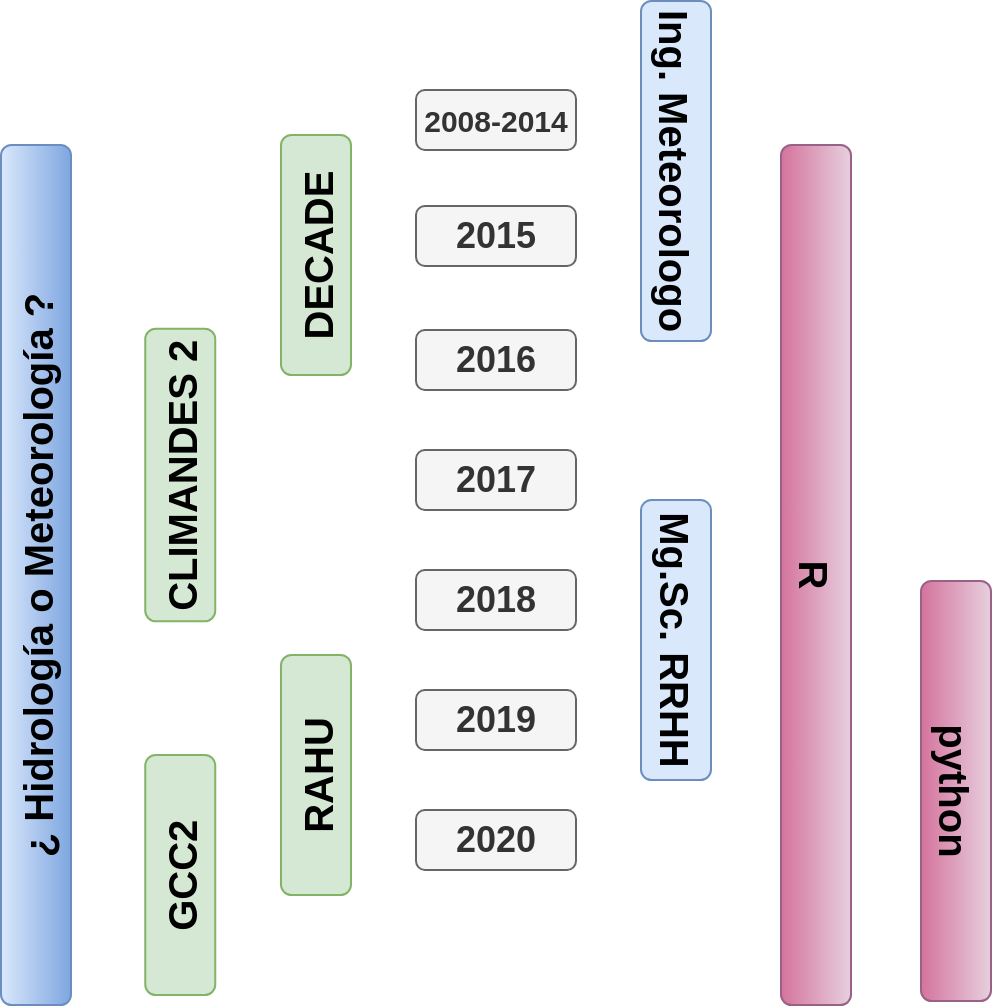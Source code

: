 <mxfile version="13.3.7" type="github">
  <diagram id="8VgFyHsWdR9TD98RZUVb" name="Page-1">
    <mxGraphModel dx="1722" dy="715" grid="1" gridSize="10" guides="1" tooltips="1" connect="1" arrows="1" fold="1" page="1" pageScale="1" pageWidth="50" pageHeight="10" math="0" shadow="0">
      <root>
        <mxCell id="0" />
        <mxCell id="1" parent="0" />
        <mxCell id="OK2LHqRYtyTByZGpbo5Y-2" value="2008-2014" style="rounded=1;whiteSpace=wrap;html=1;strokeColor=#666666;fillColor=#f5f5f5;fontColor=#333333;fontSize=15;fontStyle=1" parent="1" vertex="1">
          <mxGeometry x="-65" y="140" width="80" height="30" as="geometry" />
        </mxCell>
        <mxCell id="OK2LHqRYtyTByZGpbo5Y-9" value="DECADE" style="rounded=1;whiteSpace=wrap;html=1;fontSize=20;rotation=-90;fontStyle=1;fillColor=#d5e8d4;strokeColor=#82b366;" parent="1" vertex="1">
          <mxGeometry x="-175" y="205" width="120" height="35" as="geometry" />
        </mxCell>
        <mxCell id="OK2LHqRYtyTByZGpbo5Y-12" value="RAHU" style="rounded=1;whiteSpace=wrap;html=1;fontSize=20;rotation=-90;fontStyle=1;fillColor=#d5e8d4;strokeColor=#82b366;" parent="1" vertex="1">
          <mxGeometry x="-175" y="465" width="120" height="35" as="geometry" />
        </mxCell>
        <mxCell id="OK2LHqRYtyTByZGpbo5Y-13" value="GCC2" style="rounded=1;whiteSpace=wrap;html=1;fontSize=20;rotation=-90;fontStyle=1;fillColor=#d5e8d4;strokeColor=#82b366;" parent="1" vertex="1">
          <mxGeometry x="-242.87" y="515" width="120" height="35" as="geometry" />
        </mxCell>
        <mxCell id="OK2LHqRYtyTByZGpbo5Y-14" value="Ing. Meteorologo" style="rounded=1;whiteSpace=wrap;html=1;fontSize=20;rotation=90;fontStyle=1;fillColor=#dae8fc;strokeColor=#6c8ebf;" parent="1" vertex="1">
          <mxGeometry x="-20" y="163" width="170" height="35" as="geometry" />
        </mxCell>
        <mxCell id="OK2LHqRYtyTByZGpbo5Y-15" value="Mg.Sc. RRHH" style="rounded=1;whiteSpace=wrap;html=1;fontSize=20;rotation=90;fontStyle=1;fillColor=#dae8fc;strokeColor=#6c8ebf;" parent="1" vertex="1">
          <mxGeometry x="-5" y="397.5" width="140" height="35" as="geometry" />
        </mxCell>
        <mxCell id="OK2LHqRYtyTByZGpbo5Y-16" value="R" style="rounded=1;whiteSpace=wrap;html=1;fontSize=20;rotation=90;fontStyle=1;fillColor=#e6d0de;strokeColor=#996185;gradientColor=#d5739d;" parent="1" vertex="1">
          <mxGeometry x="-80" y="365" width="430" height="35" as="geometry" />
        </mxCell>
        <mxCell id="OK2LHqRYtyTByZGpbo5Y-17" value="python" style="rounded=1;whiteSpace=wrap;html=1;fontSize=20;rotation=90;fontStyle=1;fillColor=#e6d0de;strokeColor=#996185;gradientColor=#d5739d;" parent="1" vertex="1">
          <mxGeometry x="100" y="473" width="210" height="35" as="geometry" />
        </mxCell>
        <mxCell id="OK2LHqRYtyTByZGpbo5Y-18" value="2015" style="rounded=1;whiteSpace=wrap;html=1;strokeColor=#666666;fillColor=#f5f5f5;fontColor=#333333;fontSize=18;fontStyle=1" parent="1" vertex="1">
          <mxGeometry x="-65" y="198" width="80" height="30" as="geometry" />
        </mxCell>
        <mxCell id="OK2LHqRYtyTByZGpbo5Y-19" value="2016" style="rounded=1;whiteSpace=wrap;html=1;strokeColor=#666666;fillColor=#f5f5f5;fontColor=#333333;fontSize=18;fontStyle=1" parent="1" vertex="1">
          <mxGeometry x="-65" y="260" width="80" height="30" as="geometry" />
        </mxCell>
        <mxCell id="OK2LHqRYtyTByZGpbo5Y-20" value="2017" style="rounded=1;whiteSpace=wrap;html=1;strokeColor=#666666;fillColor=#f5f5f5;fontColor=#333333;fontSize=18;fontStyle=1" parent="1" vertex="1">
          <mxGeometry x="-65" y="320" width="80" height="30" as="geometry" />
        </mxCell>
        <mxCell id="OK2LHqRYtyTByZGpbo5Y-21" value="2018" style="rounded=1;whiteSpace=wrap;html=1;strokeColor=#666666;fillColor=#f5f5f5;fontColor=#333333;fontSize=18;fontStyle=1" parent="1" vertex="1">
          <mxGeometry x="-65" y="380" width="80" height="30" as="geometry" />
        </mxCell>
        <mxCell id="OK2LHqRYtyTByZGpbo5Y-22" value="2019" style="rounded=1;whiteSpace=wrap;html=1;strokeColor=#666666;fillColor=#f5f5f5;fontColor=#333333;fontSize=18;fontStyle=1" parent="1" vertex="1">
          <mxGeometry x="-65" y="440" width="80" height="30" as="geometry" />
        </mxCell>
        <mxCell id="OK2LHqRYtyTByZGpbo5Y-23" value="2020" style="rounded=1;whiteSpace=wrap;html=1;strokeColor=#666666;fillColor=#f5f5f5;fontColor=#333333;fontSize=18;fontStyle=1" parent="1" vertex="1">
          <mxGeometry x="-65" y="500" width="80" height="30" as="geometry" />
        </mxCell>
        <mxCell id="OK2LHqRYtyTByZGpbo5Y-24" style="edgeStyle=orthogonalEdgeStyle;rounded=0;orthogonalLoop=1;jettySize=auto;html=1;exitX=0.5;exitY=1;exitDx=0;exitDy=0;fontSize=18;" parent="1" source="OK2LHqRYtyTByZGpbo5Y-21" target="OK2LHqRYtyTByZGpbo5Y-21" edge="1">
          <mxGeometry relative="1" as="geometry" />
        </mxCell>
        <mxCell id="OK2LHqRYtyTByZGpbo5Y-25" value="CLIMANDES 2" style="rounded=1;whiteSpace=wrap;html=1;fontSize=20;rotation=-90;fontStyle=1;fillColor=#d5e8d4;strokeColor=#82b366;" parent="1" vertex="1">
          <mxGeometry x="-256" y="315" width="146.25" height="35" as="geometry" />
        </mxCell>
        <mxCell id="OK2LHqRYtyTByZGpbo5Y-26" value="&lt;b style=&quot;font-size: 20px;&quot;&gt;¿ Hidrología o Meteorología ?&lt;/b&gt;" style="rounded=1;whiteSpace=wrap;html=1;fontSize=20;rotation=-90;gradientColor=#7ea6e0;fillColor=#dae8fc;strokeColor=#6c8ebf;" parent="1" vertex="1">
          <mxGeometry x="-470" y="365" width="430" height="35" as="geometry" />
        </mxCell>
      </root>
    </mxGraphModel>
  </diagram>
</mxfile>
